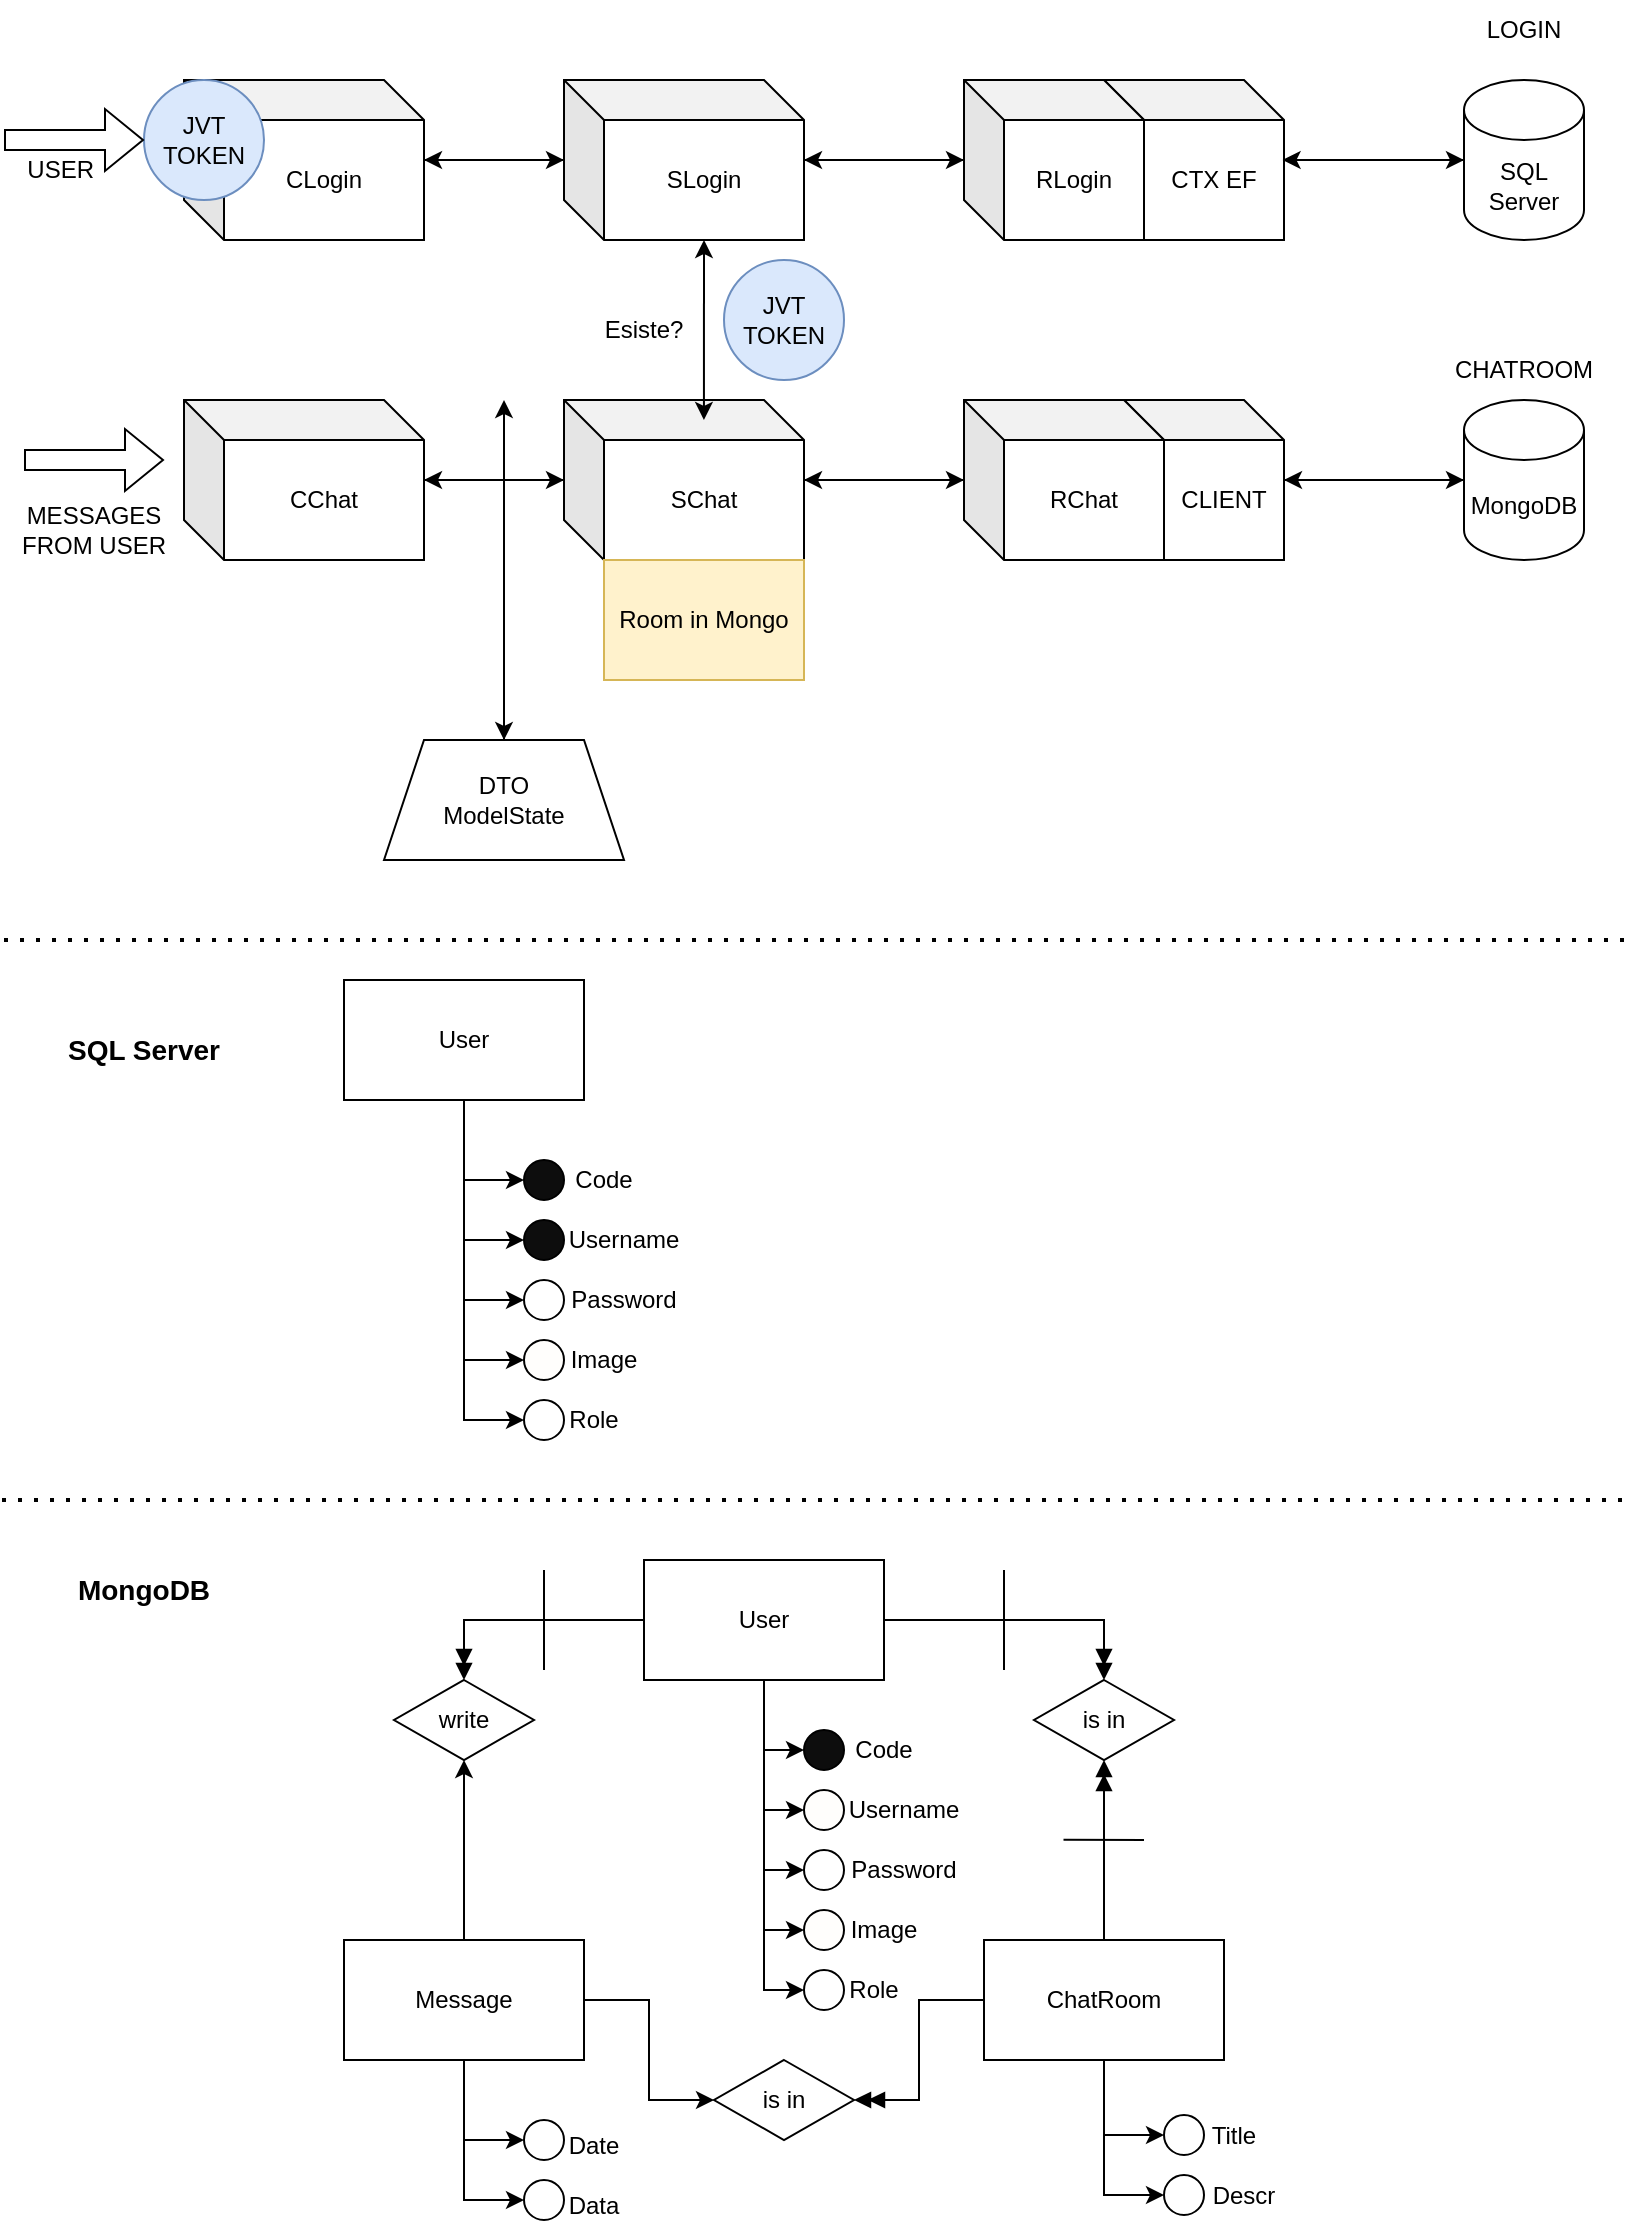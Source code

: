 <mxfile version="23.1.5" type="device">
  <diagram name="Pagina-1" id="ZVqXwxV6eX_yHdT_jrFr">
    <mxGraphModel dx="712" dy="875" grid="1" gridSize="10" guides="1" tooltips="1" connect="1" arrows="1" fold="1" page="1" pageScale="1" pageWidth="827" pageHeight="1169" math="0" shadow="0">
      <root>
        <mxCell id="0" />
        <mxCell id="1" parent="0" />
        <mxCell id="5oXmgEn8arqMIcCC4W9q-24" value="CLIENT" style="shape=cube;whiteSpace=wrap;html=1;boundedLbl=1;backgroundOutline=1;darkOpacity=0.05;darkOpacity2=0.1;" parent="1" vertex="1">
          <mxGeometry x="570" y="250" width="80" height="80" as="geometry" />
        </mxCell>
        <mxCell id="5oXmgEn8arqMIcCC4W9q-21" style="edgeStyle=orthogonalEdgeStyle;rounded=0;orthogonalLoop=1;jettySize=auto;html=1;" parent="1" source="5oXmgEn8arqMIcCC4W9q-19" target="5oXmgEn8arqMIcCC4W9q-5" edge="1">
          <mxGeometry relative="1" as="geometry" />
        </mxCell>
        <mxCell id="5oXmgEn8arqMIcCC4W9q-19" value="CTX EF" style="shape=cube;whiteSpace=wrap;html=1;boundedLbl=1;backgroundOutline=1;darkOpacity=0.05;darkOpacity2=0.1;" parent="1" vertex="1">
          <mxGeometry x="560" y="90" width="90" height="80" as="geometry" />
        </mxCell>
        <mxCell id="5oXmgEn8arqMIcCC4W9q-13" style="edgeStyle=orthogonalEdgeStyle;rounded=0;orthogonalLoop=1;jettySize=auto;html=1;" parent="1" source="5oXmgEn8arqMIcCC4W9q-1" target="5oXmgEn8arqMIcCC4W9q-2" edge="1">
          <mxGeometry relative="1" as="geometry" />
        </mxCell>
        <mxCell id="5oXmgEn8arqMIcCC4W9q-1" value="CLogin" style="shape=cube;whiteSpace=wrap;html=1;boundedLbl=1;backgroundOutline=1;darkOpacity=0.05;darkOpacity2=0.1;" parent="1" vertex="1">
          <mxGeometry x="100" y="90" width="120" height="80" as="geometry" />
        </mxCell>
        <mxCell id="5oXmgEn8arqMIcCC4W9q-11" style="edgeStyle=orthogonalEdgeStyle;rounded=0;orthogonalLoop=1;jettySize=auto;html=1;" parent="1" source="5oXmgEn8arqMIcCC4W9q-2" target="5oXmgEn8arqMIcCC4W9q-3" edge="1">
          <mxGeometry relative="1" as="geometry" />
        </mxCell>
        <mxCell id="5oXmgEn8arqMIcCC4W9q-2" value="SLogin" style="shape=cube;whiteSpace=wrap;html=1;boundedLbl=1;backgroundOutline=1;darkOpacity=0.05;darkOpacity2=0.1;" parent="1" vertex="1">
          <mxGeometry x="290" y="90" width="120" height="80" as="geometry" />
        </mxCell>
        <mxCell id="5oXmgEn8arqMIcCC4W9q-12" style="edgeStyle=orthogonalEdgeStyle;rounded=0;orthogonalLoop=1;jettySize=auto;html=1;" parent="1" source="5oXmgEn8arqMIcCC4W9q-3" target="5oXmgEn8arqMIcCC4W9q-2" edge="1">
          <mxGeometry relative="1" as="geometry" />
        </mxCell>
        <mxCell id="5oXmgEn8arqMIcCC4W9q-3" value="RLogin" style="shape=cube;whiteSpace=wrap;html=1;boundedLbl=1;backgroundOutline=1;darkOpacity=0.05;darkOpacity2=0.1;" parent="1" vertex="1">
          <mxGeometry x="490" y="90" width="90" height="80" as="geometry" />
        </mxCell>
        <mxCell id="5oXmgEn8arqMIcCC4W9q-15" style="edgeStyle=orthogonalEdgeStyle;rounded=0;orthogonalLoop=1;jettySize=auto;html=1;" parent="1" source="5oXmgEn8arqMIcCC4W9q-4" target="5oXmgEn8arqMIcCC4W9q-6" edge="1">
          <mxGeometry relative="1" as="geometry" />
        </mxCell>
        <mxCell id="5oXmgEn8arqMIcCC4W9q-4" value="CChat" style="shape=cube;whiteSpace=wrap;html=1;boundedLbl=1;backgroundOutline=1;darkOpacity=0.05;darkOpacity2=0.1;" parent="1" vertex="1">
          <mxGeometry x="100" y="250" width="120" height="80" as="geometry" />
        </mxCell>
        <mxCell id="5oXmgEn8arqMIcCC4W9q-5" value="SQL Server" style="shape=cylinder3;whiteSpace=wrap;html=1;boundedLbl=1;backgroundOutline=1;size=15;" parent="1" vertex="1">
          <mxGeometry x="740" y="90" width="60" height="80" as="geometry" />
        </mxCell>
        <mxCell id="5oXmgEn8arqMIcCC4W9q-16" style="edgeStyle=orthogonalEdgeStyle;rounded=0;orthogonalLoop=1;jettySize=auto;html=1;" parent="1" source="5oXmgEn8arqMIcCC4W9q-6" target="5oXmgEn8arqMIcCC4W9q-4" edge="1">
          <mxGeometry relative="1" as="geometry" />
        </mxCell>
        <mxCell id="5oXmgEn8arqMIcCC4W9q-22" style="edgeStyle=orthogonalEdgeStyle;rounded=0;orthogonalLoop=1;jettySize=auto;html=1;" parent="1" source="5oXmgEn8arqMIcCC4W9q-6" target="5oXmgEn8arqMIcCC4W9q-7" edge="1">
          <mxGeometry relative="1" as="geometry" />
        </mxCell>
        <mxCell id="5oXmgEn8arqMIcCC4W9q-6" value="SChat" style="shape=cube;whiteSpace=wrap;html=1;boundedLbl=1;backgroundOutline=1;darkOpacity=0.05;darkOpacity2=0.1;" parent="1" vertex="1">
          <mxGeometry x="290" y="250" width="120" height="80" as="geometry" />
        </mxCell>
        <mxCell id="5oXmgEn8arqMIcCC4W9q-23" style="edgeStyle=orthogonalEdgeStyle;rounded=0;orthogonalLoop=1;jettySize=auto;html=1;" parent="1" source="5oXmgEn8arqMIcCC4W9q-7" target="5oXmgEn8arqMIcCC4W9q-6" edge="1">
          <mxGeometry relative="1" as="geometry" />
        </mxCell>
        <mxCell id="5oXmgEn8arqMIcCC4W9q-7" value="RChat" style="shape=cube;whiteSpace=wrap;html=1;boundedLbl=1;backgroundOutline=1;darkOpacity=0.05;darkOpacity2=0.1;" parent="1" vertex="1">
          <mxGeometry x="490" y="250" width="100" height="80" as="geometry" />
        </mxCell>
        <mxCell id="5oXmgEn8arqMIcCC4W9q-27" style="edgeStyle=orthogonalEdgeStyle;rounded=0;orthogonalLoop=1;jettySize=auto;html=1;" parent="1" source="5oXmgEn8arqMIcCC4W9q-8" target="5oXmgEn8arqMIcCC4W9q-24" edge="1">
          <mxGeometry relative="1" as="geometry" />
        </mxCell>
        <mxCell id="5oXmgEn8arqMIcCC4W9q-8" value="MongoDB" style="shape=cylinder3;whiteSpace=wrap;html=1;boundedLbl=1;backgroundOutline=1;size=15;" parent="1" vertex="1">
          <mxGeometry x="740" y="250" width="60" height="80" as="geometry" />
        </mxCell>
        <mxCell id="5oXmgEn8arqMIcCC4W9q-14" style="edgeStyle=orthogonalEdgeStyle;rounded=0;orthogonalLoop=1;jettySize=auto;html=1;entryX=1;entryY=0.5;entryDx=0;entryDy=0;entryPerimeter=0;" parent="1" source="5oXmgEn8arqMIcCC4W9q-2" target="5oXmgEn8arqMIcCC4W9q-1" edge="1">
          <mxGeometry relative="1" as="geometry">
            <mxPoint x="240" y="160" as="targetPoint" />
          </mxGeometry>
        </mxCell>
        <mxCell id="5oXmgEn8arqMIcCC4W9q-20" value="" style="edgeStyle=orthogonalEdgeStyle;rounded=0;orthogonalLoop=1;jettySize=auto;html=1;entryX=0.992;entryY=0.5;entryDx=0;entryDy=0;entryPerimeter=0;" parent="1" source="5oXmgEn8arqMIcCC4W9q-5" target="5oXmgEn8arqMIcCC4W9q-19" edge="1">
          <mxGeometry relative="1" as="geometry">
            <mxPoint x="740" y="130" as="sourcePoint" />
            <mxPoint x="569" y="130" as="targetPoint" />
          </mxGeometry>
        </mxCell>
        <mxCell id="5oXmgEn8arqMIcCC4W9q-26" style="edgeStyle=orthogonalEdgeStyle;rounded=0;orthogonalLoop=1;jettySize=auto;html=1;entryX=0;entryY=0.5;entryDx=0;entryDy=0;entryPerimeter=0;" parent="1" source="5oXmgEn8arqMIcCC4W9q-24" target="5oXmgEn8arqMIcCC4W9q-8" edge="1">
          <mxGeometry relative="1" as="geometry" />
        </mxCell>
        <mxCell id="5oXmgEn8arqMIcCC4W9q-31" value="Room&amp;nbsp;&lt;span style=&quot;background-color: initial;&quot;&gt;in Mongo&lt;/span&gt;" style="rounded=0;whiteSpace=wrap;html=1;fillColor=#fff2cc;strokeColor=#d6b656;" parent="1" vertex="1">
          <mxGeometry x="310" y="330" width="100" height="60" as="geometry" />
        </mxCell>
        <mxCell id="5oXmgEn8arqMIcCC4W9q-32" value="JVT TOKEN" style="ellipse;whiteSpace=wrap;html=1;aspect=fixed;fillColor=#dae8fc;strokeColor=#6c8ebf;" parent="1" vertex="1">
          <mxGeometry x="80" y="90" width="60" height="60" as="geometry" />
        </mxCell>
        <mxCell id="5oXmgEn8arqMIcCC4W9q-33" value="JVT TOKEN" style="ellipse;whiteSpace=wrap;html=1;aspect=fixed;fillColor=#dae8fc;strokeColor=#6c8ebf;" parent="1" vertex="1">
          <mxGeometry x="370" y="180" width="60" height="60" as="geometry" />
        </mxCell>
        <mxCell id="5oXmgEn8arqMIcCC4W9q-34" value="" style="endArrow=classic;startArrow=classic;html=1;rounded=0;entryX=0;entryY=0;entryDx=70;entryDy=80;entryPerimeter=0;exitX=0.583;exitY=0.125;exitDx=0;exitDy=0;exitPerimeter=0;" parent="1" source="5oXmgEn8arqMIcCC4W9q-6" target="5oXmgEn8arqMIcCC4W9q-2" edge="1">
          <mxGeometry width="50" height="50" relative="1" as="geometry">
            <mxPoint x="390" y="310" as="sourcePoint" />
            <mxPoint x="440" y="260" as="targetPoint" />
          </mxGeometry>
        </mxCell>
        <mxCell id="5oXmgEn8arqMIcCC4W9q-35" value="Esiste?" style="text;html=1;align=center;verticalAlign=middle;whiteSpace=wrap;rounded=0;" parent="1" vertex="1">
          <mxGeometry x="300" y="200" width="60" height="30" as="geometry" />
        </mxCell>
        <mxCell id="5oXmgEn8arqMIcCC4W9q-36" value="" style="shape=flexArrow;endArrow=classic;html=1;rounded=0;" parent="1" edge="1">
          <mxGeometry width="50" height="50" relative="1" as="geometry">
            <mxPoint x="10" y="120" as="sourcePoint" />
            <mxPoint x="80" y="120" as="targetPoint" />
          </mxGeometry>
        </mxCell>
        <mxCell id="5oXmgEn8arqMIcCC4W9q-37" value="USER&amp;nbsp;" style="text;html=1;align=center;verticalAlign=middle;whiteSpace=wrap;rounded=0;" parent="1" vertex="1">
          <mxGeometry x="10" y="120" width="60" height="30" as="geometry" />
        </mxCell>
        <mxCell id="5oXmgEn8arqMIcCC4W9q-43" value="" style="endArrow=classic;html=1;rounded=0;" parent="1" edge="1">
          <mxGeometry width="50" height="50" relative="1" as="geometry">
            <mxPoint x="260" y="260" as="sourcePoint" />
            <mxPoint x="260" y="420" as="targetPoint" />
          </mxGeometry>
        </mxCell>
        <mxCell id="5oXmgEn8arqMIcCC4W9q-45" style="edgeStyle=orthogonalEdgeStyle;rounded=0;orthogonalLoop=1;jettySize=auto;html=1;" parent="1" source="5oXmgEn8arqMIcCC4W9q-44" edge="1">
          <mxGeometry relative="1" as="geometry">
            <mxPoint x="260" y="250" as="targetPoint" />
          </mxGeometry>
        </mxCell>
        <mxCell id="5oXmgEn8arqMIcCC4W9q-44" value="&lt;div&gt;DTO&lt;/div&gt;ModelState" style="shape=trapezoid;perimeter=trapezoidPerimeter;whiteSpace=wrap;html=1;fixedSize=1;" parent="1" vertex="1">
          <mxGeometry x="200" y="420" width="120" height="60" as="geometry" />
        </mxCell>
        <mxCell id="n5h0NhVKHvGRv18xM5rK-1" value="" style="endArrow=none;dashed=1;html=1;dashPattern=1 3;strokeWidth=2;rounded=0;" parent="1" edge="1">
          <mxGeometry width="50" height="50" relative="1" as="geometry">
            <mxPoint x="10" y="520" as="sourcePoint" />
            <mxPoint x="820" y="520" as="targetPoint" />
          </mxGeometry>
        </mxCell>
        <mxCell id="n5h0NhVKHvGRv18xM5rK-7" style="edgeStyle=orthogonalEdgeStyle;rounded=0;orthogonalLoop=1;jettySize=auto;html=1;entryX=0;entryY=0.5;entryDx=0;entryDy=0;" parent="1" source="n5h0NhVKHvGRv18xM5rK-2" target="n5h0NhVKHvGRv18xM5rK-3" edge="1">
          <mxGeometry relative="1" as="geometry" />
        </mxCell>
        <mxCell id="n5h0NhVKHvGRv18xM5rK-8" style="edgeStyle=orthogonalEdgeStyle;rounded=0;orthogonalLoop=1;jettySize=auto;html=1;entryX=0;entryY=0.5;entryDx=0;entryDy=0;" parent="1" source="n5h0NhVKHvGRv18xM5rK-2" target="n5h0NhVKHvGRv18xM5rK-5" edge="1">
          <mxGeometry relative="1" as="geometry" />
        </mxCell>
        <mxCell id="MNdIMRj6e3rF9WLbnY91-3" style="edgeStyle=orthogonalEdgeStyle;rounded=0;orthogonalLoop=1;jettySize=auto;html=1;entryX=0;entryY=0.5;entryDx=0;entryDy=0;" parent="1" source="n5h0NhVKHvGRv18xM5rK-2" target="MNdIMRj6e3rF9WLbnY91-1" edge="1">
          <mxGeometry relative="1" as="geometry" />
        </mxCell>
        <mxCell id="MNdIMRj6e3rF9WLbnY91-8" style="edgeStyle=orthogonalEdgeStyle;rounded=0;orthogonalLoop=1;jettySize=auto;html=1;entryX=0;entryY=0.5;entryDx=0;entryDy=0;" parent="1" source="n5h0NhVKHvGRv18xM5rK-2" target="MNdIMRj6e3rF9WLbnY91-4" edge="1">
          <mxGeometry relative="1" as="geometry" />
        </mxCell>
        <mxCell id="MNdIMRj6e3rF9WLbnY91-9" style="edgeStyle=orthogonalEdgeStyle;rounded=0;orthogonalLoop=1;jettySize=auto;html=1;entryX=0;entryY=0.5;entryDx=0;entryDy=0;" parent="1" source="n5h0NhVKHvGRv18xM5rK-2" target="MNdIMRj6e3rF9WLbnY91-6" edge="1">
          <mxGeometry relative="1" as="geometry" />
        </mxCell>
        <mxCell id="n5h0NhVKHvGRv18xM5rK-2" value="User" style="rounded=0;whiteSpace=wrap;html=1;" parent="1" vertex="1">
          <mxGeometry x="180" y="540" width="120" height="60" as="geometry" />
        </mxCell>
        <mxCell id="n5h0NhVKHvGRv18xM5rK-3" value="" style="ellipse;whiteSpace=wrap;html=1;aspect=fixed;fillColor=#0D0D0D;" parent="1" vertex="1">
          <mxGeometry x="270" y="660" width="20" height="20" as="geometry" />
        </mxCell>
        <mxCell id="n5h0NhVKHvGRv18xM5rK-4" value="Username" style="text;html=1;align=center;verticalAlign=middle;whiteSpace=wrap;rounded=0;" parent="1" vertex="1">
          <mxGeometry x="290" y="655" width="60" height="30" as="geometry" />
        </mxCell>
        <mxCell id="n5h0NhVKHvGRv18xM5rK-5" value="" style="ellipse;whiteSpace=wrap;html=1;aspect=fixed;" parent="1" vertex="1">
          <mxGeometry x="270" y="690" width="20" height="20" as="geometry" />
        </mxCell>
        <mxCell id="n5h0NhVKHvGRv18xM5rK-6" value="Password" style="text;html=1;align=center;verticalAlign=middle;whiteSpace=wrap;rounded=0;" parent="1" vertex="1">
          <mxGeometry x="290" y="685" width="60" height="30" as="geometry" />
        </mxCell>
        <mxCell id="n5h0NhVKHvGRv18xM5rK-11" value="&lt;font style=&quot;font-size: 14px;&quot;&gt;&lt;b&gt;SQL Server&lt;/b&gt;&lt;/font&gt;" style="text;html=1;align=center;verticalAlign=middle;whiteSpace=wrap;rounded=0;" parent="1" vertex="1">
          <mxGeometry x="40" y="560" width="80" height="30" as="geometry" />
        </mxCell>
        <mxCell id="n5h0NhVKHvGRv18xM5rK-14" value="&lt;font style=&quot;font-size: 14px;&quot;&gt;&lt;b&gt;MongoDB&lt;/b&gt;&lt;/font&gt;" style="text;html=1;align=center;verticalAlign=middle;whiteSpace=wrap;rounded=0;" parent="1" vertex="1">
          <mxGeometry x="40" y="830" width="80" height="30" as="geometry" />
        </mxCell>
        <mxCell id="n5h0NhVKHvGRv18xM5rK-15" value="" style="endArrow=none;dashed=1;html=1;dashPattern=1 3;strokeWidth=2;rounded=0;" parent="1" edge="1">
          <mxGeometry width="50" height="50" relative="1" as="geometry">
            <mxPoint x="9" y="800" as="sourcePoint" />
            <mxPoint x="819" y="800" as="targetPoint" />
          </mxGeometry>
        </mxCell>
        <mxCell id="n5h0NhVKHvGRv18xM5rK-25" style="edgeStyle=orthogonalEdgeStyle;rounded=0;orthogonalLoop=1;jettySize=auto;html=1;entryX=0;entryY=0.5;entryDx=0;entryDy=0;" parent="1" source="n5h0NhVKHvGRv18xM5rK-17" target="n5h0NhVKHvGRv18xM5rK-20" edge="1">
          <mxGeometry relative="1" as="geometry" />
        </mxCell>
        <mxCell id="n5h0NhVKHvGRv18xM5rK-26" style="edgeStyle=orthogonalEdgeStyle;rounded=0;orthogonalLoop=1;jettySize=auto;html=1;entryX=0;entryY=0.5;entryDx=0;entryDy=0;" parent="1" source="n5h0NhVKHvGRv18xM5rK-17" target="n5h0NhVKHvGRv18xM5rK-23" edge="1">
          <mxGeometry relative="1" as="geometry" />
        </mxCell>
        <mxCell id="n5h0NhVKHvGRv18xM5rK-30" style="edgeStyle=orthogonalEdgeStyle;rounded=0;orthogonalLoop=1;jettySize=auto;html=1;endArrow=classic;endFill=1;" parent="1" source="n5h0NhVKHvGRv18xM5rK-17" target="n5h0NhVKHvGRv18xM5rK-31" edge="1">
          <mxGeometry relative="1" as="geometry">
            <mxPoint x="350" y="1050" as="targetPoint" />
          </mxGeometry>
        </mxCell>
        <mxCell id="n5h0NhVKHvGRv18xM5rK-46" style="edgeStyle=orthogonalEdgeStyle;rounded=0;orthogonalLoop=1;jettySize=auto;html=1;entryX=0.5;entryY=1;entryDx=0;entryDy=0;" parent="1" source="n5h0NhVKHvGRv18xM5rK-17" target="n5h0NhVKHvGRv18xM5rK-44" edge="1">
          <mxGeometry relative="1" as="geometry" />
        </mxCell>
        <mxCell id="n5h0NhVKHvGRv18xM5rK-17" value="Message" style="rounded=0;whiteSpace=wrap;html=1;" parent="1" vertex="1">
          <mxGeometry x="180" y="1020" width="120" height="60" as="geometry" />
        </mxCell>
        <mxCell id="n5h0NhVKHvGRv18xM5rK-33" style="edgeStyle=orthogonalEdgeStyle;rounded=0;orthogonalLoop=1;jettySize=auto;html=1;entryX=1;entryY=0.5;entryDx=0;entryDy=0;endArrow=doubleBlock;endFill=1;" parent="1" source="n5h0NhVKHvGRv18xM5rK-18" target="n5h0NhVKHvGRv18xM5rK-31" edge="1">
          <mxGeometry relative="1" as="geometry" />
        </mxCell>
        <mxCell id="n5h0NhVKHvGRv18xM5rK-36" style="edgeStyle=orthogonalEdgeStyle;rounded=0;orthogonalLoop=1;jettySize=auto;html=1;entryX=0;entryY=0.5;entryDx=0;entryDy=0;" parent="1" source="n5h0NhVKHvGRv18xM5rK-18" target="n5h0NhVKHvGRv18xM5rK-34" edge="1">
          <mxGeometry relative="1" as="geometry" />
        </mxCell>
        <mxCell id="n5h0NhVKHvGRv18xM5rK-48" style="edgeStyle=orthogonalEdgeStyle;rounded=0;orthogonalLoop=1;jettySize=auto;html=1;endArrow=doubleBlock;endFill=1;" parent="1" source="n5h0NhVKHvGRv18xM5rK-18" edge="1">
          <mxGeometry relative="1" as="geometry">
            <mxPoint x="560" y="930" as="targetPoint" />
          </mxGeometry>
        </mxCell>
        <mxCell id="n5h0NhVKHvGRv18xM5rK-55" style="edgeStyle=orthogonalEdgeStyle;rounded=0;orthogonalLoop=1;jettySize=auto;html=1;entryX=0;entryY=0.5;entryDx=0;entryDy=0;" parent="1" source="n5h0NhVKHvGRv18xM5rK-18" target="n5h0NhVKHvGRv18xM5rK-53" edge="1">
          <mxGeometry relative="1" as="geometry" />
        </mxCell>
        <mxCell id="n5h0NhVKHvGRv18xM5rK-18" value="ChatRoom" style="rounded=0;whiteSpace=wrap;html=1;" parent="1" vertex="1">
          <mxGeometry x="500" y="1020" width="120" height="60" as="geometry" />
        </mxCell>
        <mxCell id="n5h0NhVKHvGRv18xM5rK-20" value="" style="ellipse;whiteSpace=wrap;html=1;aspect=fixed;" parent="1" vertex="1">
          <mxGeometry x="270" y="1110" width="20" height="20" as="geometry" />
        </mxCell>
        <mxCell id="n5h0NhVKHvGRv18xM5rK-22" value="Date" style="text;html=1;align=center;verticalAlign=middle;whiteSpace=wrap;rounded=0;" parent="1" vertex="1">
          <mxGeometry x="290" y="1110" width="30" height="25" as="geometry" />
        </mxCell>
        <mxCell id="n5h0NhVKHvGRv18xM5rK-23" value="" style="ellipse;whiteSpace=wrap;html=1;aspect=fixed;" parent="1" vertex="1">
          <mxGeometry x="270" y="1140" width="20" height="20" as="geometry" />
        </mxCell>
        <mxCell id="n5h0NhVKHvGRv18xM5rK-24" value="Data" style="text;html=1;align=center;verticalAlign=middle;whiteSpace=wrap;rounded=0;" parent="1" vertex="1">
          <mxGeometry x="290" y="1140" width="30" height="25" as="geometry" />
        </mxCell>
        <mxCell id="n5h0NhVKHvGRv18xM5rK-31" value="is in" style="rhombus;whiteSpace=wrap;html=1;" parent="1" vertex="1">
          <mxGeometry x="365" y="1080" width="70" height="40" as="geometry" />
        </mxCell>
        <mxCell id="n5h0NhVKHvGRv18xM5rK-34" value="" style="ellipse;whiteSpace=wrap;html=1;aspect=fixed;" parent="1" vertex="1">
          <mxGeometry x="590" y="1107.5" width="20" height="20" as="geometry" />
        </mxCell>
        <mxCell id="n5h0NhVKHvGRv18xM5rK-35" value="Title" style="text;html=1;align=center;verticalAlign=middle;whiteSpace=wrap;rounded=0;" parent="1" vertex="1">
          <mxGeometry x="610" y="1105" width="30" height="25" as="geometry" />
        </mxCell>
        <mxCell id="n5h0NhVKHvGRv18xM5rK-47" style="edgeStyle=orthogonalEdgeStyle;rounded=0;orthogonalLoop=1;jettySize=auto;html=1;entryX=0.5;entryY=0;entryDx=0;entryDy=0;endArrow=doubleBlock;endFill=1;" parent="1" source="n5h0NhVKHvGRv18xM5rK-39" target="n5h0NhVKHvGRv18xM5rK-44" edge="1">
          <mxGeometry relative="1" as="geometry" />
        </mxCell>
        <mxCell id="n5h0NhVKHvGRv18xM5rK-49" style="edgeStyle=orthogonalEdgeStyle;rounded=0;orthogonalLoop=1;jettySize=auto;html=1;entryX=0.5;entryY=0;entryDx=0;entryDy=0;endArrow=doubleBlock;endFill=1;" parent="1" source="n5h0NhVKHvGRv18xM5rK-39" target="n5h0NhVKHvGRv18xM5rK-45" edge="1">
          <mxGeometry relative="1" as="geometry" />
        </mxCell>
        <mxCell id="MNdIMRj6e3rF9WLbnY91-20" style="edgeStyle=orthogonalEdgeStyle;rounded=0;orthogonalLoop=1;jettySize=auto;html=1;entryX=0;entryY=0.5;entryDx=0;entryDy=0;" parent="1" source="n5h0NhVKHvGRv18xM5rK-39" target="MNdIMRj6e3rF9WLbnY91-14" edge="1">
          <mxGeometry relative="1" as="geometry">
            <Array as="points">
              <mxPoint x="390" y="925" />
            </Array>
          </mxGeometry>
        </mxCell>
        <mxCell id="MNdIMRj6e3rF9WLbnY91-21" style="edgeStyle=orthogonalEdgeStyle;rounded=0;orthogonalLoop=1;jettySize=auto;html=1;entryX=0;entryY=0.5;entryDx=0;entryDy=0;" parent="1" source="n5h0NhVKHvGRv18xM5rK-39" target="MNdIMRj6e3rF9WLbnY91-10" edge="1">
          <mxGeometry relative="1" as="geometry">
            <Array as="points">
              <mxPoint x="390" y="955" />
            </Array>
          </mxGeometry>
        </mxCell>
        <mxCell id="MNdIMRj6e3rF9WLbnY91-22" style="edgeStyle=orthogonalEdgeStyle;rounded=0;orthogonalLoop=1;jettySize=auto;html=1;entryX=0;entryY=0.5;entryDx=0;entryDy=0;" parent="1" source="n5h0NhVKHvGRv18xM5rK-39" target="MNdIMRj6e3rF9WLbnY91-12" edge="1">
          <mxGeometry relative="1" as="geometry">
            <Array as="points">
              <mxPoint x="390" y="985" />
            </Array>
          </mxGeometry>
        </mxCell>
        <mxCell id="MNdIMRj6e3rF9WLbnY91-23" style="edgeStyle=orthogonalEdgeStyle;rounded=0;orthogonalLoop=1;jettySize=auto;html=1;entryX=0;entryY=0.5;entryDx=0;entryDy=0;" parent="1" source="n5h0NhVKHvGRv18xM5rK-39" target="MNdIMRj6e3rF9WLbnY91-16" edge="1">
          <mxGeometry relative="1" as="geometry">
            <Array as="points">
              <mxPoint x="390" y="1015" />
            </Array>
          </mxGeometry>
        </mxCell>
        <mxCell id="MNdIMRj6e3rF9WLbnY91-24" style="edgeStyle=orthogonalEdgeStyle;rounded=0;orthogonalLoop=1;jettySize=auto;html=1;entryX=0;entryY=0.5;entryDx=0;entryDy=0;" parent="1" source="n5h0NhVKHvGRv18xM5rK-39" target="MNdIMRj6e3rF9WLbnY91-18" edge="1">
          <mxGeometry relative="1" as="geometry">
            <Array as="points">
              <mxPoint x="390" y="1045" />
            </Array>
          </mxGeometry>
        </mxCell>
        <mxCell id="n5h0NhVKHvGRv18xM5rK-39" value="User" style="rounded=0;whiteSpace=wrap;html=1;" parent="1" vertex="1">
          <mxGeometry x="330" y="830" width="120" height="60" as="geometry" />
        </mxCell>
        <mxCell id="n5h0NhVKHvGRv18xM5rK-44" value="write" style="rhombus;whiteSpace=wrap;html=1;" parent="1" vertex="1">
          <mxGeometry x="205" y="890" width="70" height="40" as="geometry" />
        </mxCell>
        <mxCell id="n5h0NhVKHvGRv18xM5rK-45" value="is in" style="rhombus;whiteSpace=wrap;html=1;" parent="1" vertex="1">
          <mxGeometry x="525" y="890" width="70" height="40" as="geometry" />
        </mxCell>
        <mxCell id="n5h0NhVKHvGRv18xM5rK-50" value="" style="endArrow=none;html=1;rounded=0;" parent="1" edge="1">
          <mxGeometry width="50" height="50" relative="1" as="geometry">
            <mxPoint x="510" y="885" as="sourcePoint" />
            <mxPoint x="510" y="835" as="targetPoint" />
          </mxGeometry>
        </mxCell>
        <mxCell id="n5h0NhVKHvGRv18xM5rK-51" value="" style="endArrow=none;html=1;rounded=0;" parent="1" edge="1">
          <mxGeometry width="50" height="50" relative="1" as="geometry">
            <mxPoint x="280" y="885" as="sourcePoint" />
            <mxPoint x="280" y="835" as="targetPoint" />
          </mxGeometry>
        </mxCell>
        <mxCell id="n5h0NhVKHvGRv18xM5rK-52" value="" style="endArrow=none;html=1;rounded=0;" parent="1" edge="1">
          <mxGeometry width="50" height="50" relative="1" as="geometry">
            <mxPoint x="580" y="970" as="sourcePoint" />
            <mxPoint x="539.75" y="969.84" as="targetPoint" />
          </mxGeometry>
        </mxCell>
        <mxCell id="n5h0NhVKHvGRv18xM5rK-53" value="" style="ellipse;whiteSpace=wrap;html=1;aspect=fixed;" parent="1" vertex="1">
          <mxGeometry x="590" y="1137.5" width="20" height="20" as="geometry" />
        </mxCell>
        <mxCell id="n5h0NhVKHvGRv18xM5rK-54" value="Descr" style="text;html=1;align=center;verticalAlign=middle;whiteSpace=wrap;rounded=0;" parent="1" vertex="1">
          <mxGeometry x="610" y="1135" width="40" height="25" as="geometry" />
        </mxCell>
        <mxCell id="n5h0NhVKHvGRv18xM5rK-56" value="LOGIN" style="text;html=1;align=center;verticalAlign=middle;whiteSpace=wrap;rounded=0;" parent="1" vertex="1">
          <mxGeometry x="740" y="50" width="60" height="30" as="geometry" />
        </mxCell>
        <mxCell id="n5h0NhVKHvGRv18xM5rK-57" value="CHATROOM" style="text;html=1;align=center;verticalAlign=middle;whiteSpace=wrap;rounded=0;" parent="1" vertex="1">
          <mxGeometry x="730" y="220" width="80" height="30" as="geometry" />
        </mxCell>
        <mxCell id="n5h0NhVKHvGRv18xM5rK-62" value="" style="shape=flexArrow;endArrow=classic;html=1;rounded=0;" parent="1" edge="1">
          <mxGeometry width="50" height="50" relative="1" as="geometry">
            <mxPoint x="20" y="280" as="sourcePoint" />
            <mxPoint x="90" y="280" as="targetPoint" />
          </mxGeometry>
        </mxCell>
        <mxCell id="n5h0NhVKHvGRv18xM5rK-63" value="MESSAGES&lt;br&gt;FROM USER" style="text;html=1;align=center;verticalAlign=middle;whiteSpace=wrap;rounded=0;" parent="1" vertex="1">
          <mxGeometry x="10" y="300" width="90" height="30" as="geometry" />
        </mxCell>
        <mxCell id="MNdIMRj6e3rF9WLbnY91-1" value="" style="ellipse;whiteSpace=wrap;html=1;aspect=fixed;fillColor=#0D0D0D;" parent="1" vertex="1">
          <mxGeometry x="270" y="630" width="20" height="20" as="geometry" />
        </mxCell>
        <mxCell id="MNdIMRj6e3rF9WLbnY91-2" value="Code" style="text;html=1;align=center;verticalAlign=middle;whiteSpace=wrap;rounded=0;" parent="1" vertex="1">
          <mxGeometry x="290" y="625" width="40" height="30" as="geometry" />
        </mxCell>
        <mxCell id="MNdIMRj6e3rF9WLbnY91-4" value="" style="ellipse;whiteSpace=wrap;html=1;aspect=fixed;fillColor=#FFFEFC;" parent="1" vertex="1">
          <mxGeometry x="270" y="720" width="20" height="20" as="geometry" />
        </mxCell>
        <mxCell id="MNdIMRj6e3rF9WLbnY91-5" value="Image" style="text;html=1;align=center;verticalAlign=middle;whiteSpace=wrap;rounded=0;" parent="1" vertex="1">
          <mxGeometry x="290" y="715" width="40" height="30" as="geometry" />
        </mxCell>
        <mxCell id="MNdIMRj6e3rF9WLbnY91-6" value="" style="ellipse;whiteSpace=wrap;html=1;aspect=fixed;" parent="1" vertex="1">
          <mxGeometry x="270" y="750" width="20" height="20" as="geometry" />
        </mxCell>
        <mxCell id="MNdIMRj6e3rF9WLbnY91-7" value="Role" style="text;html=1;align=center;verticalAlign=middle;whiteSpace=wrap;rounded=0;" parent="1" vertex="1">
          <mxGeometry x="290" y="745" width="30" height="30" as="geometry" />
        </mxCell>
        <mxCell id="MNdIMRj6e3rF9WLbnY91-10" value="" style="ellipse;whiteSpace=wrap;html=1;aspect=fixed;fillColor=#FFFEFC;" parent="1" vertex="1">
          <mxGeometry x="410" y="945" width="20" height="20" as="geometry" />
        </mxCell>
        <mxCell id="MNdIMRj6e3rF9WLbnY91-11" value="Username" style="text;html=1;align=center;verticalAlign=middle;whiteSpace=wrap;rounded=0;" parent="1" vertex="1">
          <mxGeometry x="430" y="940" width="60" height="30" as="geometry" />
        </mxCell>
        <mxCell id="MNdIMRj6e3rF9WLbnY91-12" value="" style="ellipse;whiteSpace=wrap;html=1;aspect=fixed;" parent="1" vertex="1">
          <mxGeometry x="410" y="975" width="20" height="20" as="geometry" />
        </mxCell>
        <mxCell id="MNdIMRj6e3rF9WLbnY91-13" value="Password" style="text;html=1;align=center;verticalAlign=middle;whiteSpace=wrap;rounded=0;" parent="1" vertex="1">
          <mxGeometry x="430" y="970" width="60" height="30" as="geometry" />
        </mxCell>
        <mxCell id="MNdIMRj6e3rF9WLbnY91-14" value="" style="ellipse;whiteSpace=wrap;html=1;aspect=fixed;fillColor=#0D0D0D;" parent="1" vertex="1">
          <mxGeometry x="410" y="915" width="20" height="20" as="geometry" />
        </mxCell>
        <mxCell id="MNdIMRj6e3rF9WLbnY91-15" value="Code" style="text;html=1;align=center;verticalAlign=middle;whiteSpace=wrap;rounded=0;" parent="1" vertex="1">
          <mxGeometry x="430" y="910" width="40" height="30" as="geometry" />
        </mxCell>
        <mxCell id="MNdIMRj6e3rF9WLbnY91-16" value="" style="ellipse;whiteSpace=wrap;html=1;aspect=fixed;fillColor=#FFFEFC;" parent="1" vertex="1">
          <mxGeometry x="410" y="1005" width="20" height="20" as="geometry" />
        </mxCell>
        <mxCell id="MNdIMRj6e3rF9WLbnY91-17" value="Image" style="text;html=1;align=center;verticalAlign=middle;whiteSpace=wrap;rounded=0;" parent="1" vertex="1">
          <mxGeometry x="430" y="1000" width="40" height="30" as="geometry" />
        </mxCell>
        <mxCell id="MNdIMRj6e3rF9WLbnY91-18" value="" style="ellipse;whiteSpace=wrap;html=1;aspect=fixed;" parent="1" vertex="1">
          <mxGeometry x="410" y="1035" width="20" height="20" as="geometry" />
        </mxCell>
        <mxCell id="MNdIMRj6e3rF9WLbnY91-19" value="Role" style="text;html=1;align=center;verticalAlign=middle;whiteSpace=wrap;rounded=0;" parent="1" vertex="1">
          <mxGeometry x="430" y="1030" width="30" height="30" as="geometry" />
        </mxCell>
      </root>
    </mxGraphModel>
  </diagram>
</mxfile>
